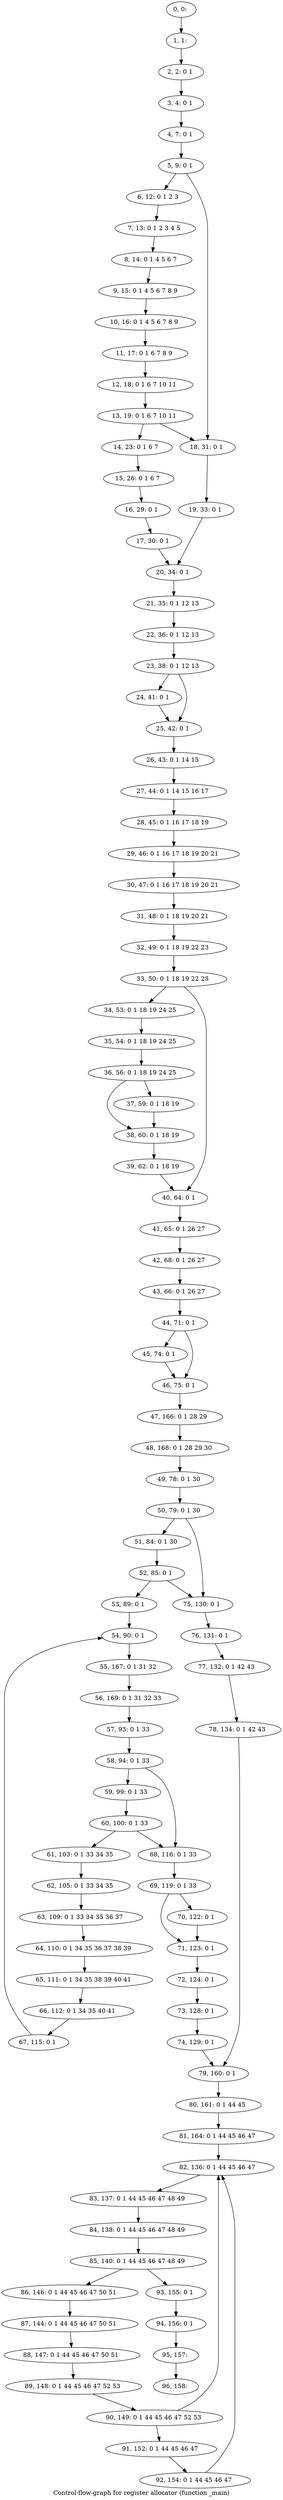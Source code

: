 digraph G {
graph [label="Control-flow-graph for register allocator (function _main)"]
0[label="0, 0: "];
1[label="1, 1: "];
2[label="2, 2: 0 1 "];
3[label="3, 4: 0 1 "];
4[label="4, 7: 0 1 "];
5[label="5, 9: 0 1 "];
6[label="6, 12: 0 1 2 3 "];
7[label="7, 13: 0 1 2 3 4 5 "];
8[label="8, 14: 0 1 4 5 6 7 "];
9[label="9, 15: 0 1 4 5 6 7 8 9 "];
10[label="10, 16: 0 1 4 5 6 7 8 9 "];
11[label="11, 17: 0 1 6 7 8 9 "];
12[label="12, 18: 0 1 6 7 10 11 "];
13[label="13, 19: 0 1 6 7 10 11 "];
14[label="14, 23: 0 1 6 7 "];
15[label="15, 26: 0 1 6 7 "];
16[label="16, 29: 0 1 "];
17[label="17, 30: 0 1 "];
18[label="18, 31: 0 1 "];
19[label="19, 33: 0 1 "];
20[label="20, 34: 0 1 "];
21[label="21, 35: 0 1 12 13 "];
22[label="22, 36: 0 1 12 13 "];
23[label="23, 38: 0 1 12 13 "];
24[label="24, 41: 0 1 "];
25[label="25, 42: 0 1 "];
26[label="26, 43: 0 1 14 15 "];
27[label="27, 44: 0 1 14 15 16 17 "];
28[label="28, 45: 0 1 16 17 18 19 "];
29[label="29, 46: 0 1 16 17 18 19 20 21 "];
30[label="30, 47: 0 1 16 17 18 19 20 21 "];
31[label="31, 48: 0 1 18 19 20 21 "];
32[label="32, 49: 0 1 18 19 22 23 "];
33[label="33, 50: 0 1 18 19 22 23 "];
34[label="34, 53: 0 1 18 19 24 25 "];
35[label="35, 54: 0 1 18 19 24 25 "];
36[label="36, 56: 0 1 18 19 24 25 "];
37[label="37, 59: 0 1 18 19 "];
38[label="38, 60: 0 1 18 19 "];
39[label="39, 62: 0 1 18 19 "];
40[label="40, 64: 0 1 "];
41[label="41, 65: 0 1 26 27 "];
42[label="42, 68: 0 1 26 27 "];
43[label="43, 66: 0 1 26 27 "];
44[label="44, 71: 0 1 "];
45[label="45, 74: 0 1 "];
46[label="46, 75: 0 1 "];
47[label="47, 166: 0 1 28 29 "];
48[label="48, 168: 0 1 28 29 30 "];
49[label="49, 78: 0 1 30 "];
50[label="50, 79: 0 1 30 "];
51[label="51, 84: 0 1 30 "];
52[label="52, 85: 0 1 "];
53[label="53, 89: 0 1 "];
54[label="54, 90: 0 1 "];
55[label="55, 167: 0 1 31 32 "];
56[label="56, 169: 0 1 31 32 33 "];
57[label="57, 93: 0 1 33 "];
58[label="58, 94: 0 1 33 "];
59[label="59, 99: 0 1 33 "];
60[label="60, 100: 0 1 33 "];
61[label="61, 103: 0 1 33 34 35 "];
62[label="62, 105: 0 1 33 34 35 "];
63[label="63, 109: 0 1 33 34 35 36 37 "];
64[label="64, 110: 0 1 34 35 36 37 38 39 "];
65[label="65, 111: 0 1 34 35 38 39 40 41 "];
66[label="66, 112: 0 1 34 35 40 41 "];
67[label="67, 115: 0 1 "];
68[label="68, 116: 0 1 33 "];
69[label="69, 119: 0 1 33 "];
70[label="70, 122: 0 1 "];
71[label="71, 123: 0 1 "];
72[label="72, 124: 0 1 "];
73[label="73, 128: 0 1 "];
74[label="74, 129: 0 1 "];
75[label="75, 130: 0 1 "];
76[label="76, 131: 0 1 "];
77[label="77, 132: 0 1 42 43 "];
78[label="78, 134: 0 1 42 43 "];
79[label="79, 160: 0 1 "];
80[label="80, 161: 0 1 44 45 "];
81[label="81, 164: 0 1 44 45 46 47 "];
82[label="82, 136: 0 1 44 45 46 47 "];
83[label="83, 137: 0 1 44 45 46 47 48 49 "];
84[label="84, 138: 0 1 44 45 46 47 48 49 "];
85[label="85, 140: 0 1 44 45 46 47 48 49 "];
86[label="86, 146: 0 1 44 45 46 47 50 51 "];
87[label="87, 144: 0 1 44 45 46 47 50 51 "];
88[label="88, 147: 0 1 44 45 46 47 50 51 "];
89[label="89, 148: 0 1 44 45 46 47 52 53 "];
90[label="90, 149: 0 1 44 45 46 47 52 53 "];
91[label="91, 152: 0 1 44 45 46 47 "];
92[label="92, 154: 0 1 44 45 46 47 "];
93[label="93, 155: 0 1 "];
94[label="94, 156: 0 1 "];
95[label="95, 157: "];
96[label="96, 158: "];
0->1 ;
1->2 ;
2->3 ;
3->4 ;
4->5 ;
5->6 ;
5->18 ;
6->7 ;
7->8 ;
8->9 ;
9->10 ;
10->11 ;
11->12 ;
12->13 ;
13->14 ;
13->18 ;
14->15 ;
15->16 ;
16->17 ;
17->20 ;
18->19 ;
19->20 ;
20->21 ;
21->22 ;
22->23 ;
23->24 ;
23->25 ;
24->25 ;
25->26 ;
26->27 ;
27->28 ;
28->29 ;
29->30 ;
30->31 ;
31->32 ;
32->33 ;
33->34 ;
33->40 ;
34->35 ;
35->36 ;
36->37 ;
36->38 ;
37->38 ;
38->39 ;
39->40 ;
40->41 ;
41->42 ;
42->43 ;
43->44 ;
44->45 ;
44->46 ;
45->46 ;
46->47 ;
47->48 ;
48->49 ;
49->50 ;
50->51 ;
50->75 ;
51->52 ;
52->53 ;
52->75 ;
53->54 ;
54->55 ;
55->56 ;
56->57 ;
57->58 ;
58->59 ;
58->68 ;
59->60 ;
60->61 ;
60->68 ;
61->62 ;
62->63 ;
63->64 ;
64->65 ;
65->66 ;
66->67 ;
67->54 ;
68->69 ;
69->70 ;
69->71 ;
70->71 ;
71->72 ;
72->73 ;
73->74 ;
74->79 ;
75->76 ;
76->77 ;
77->78 ;
78->79 ;
79->80 ;
80->81 ;
81->82 ;
82->83 ;
83->84 ;
84->85 ;
85->86 ;
85->93 ;
86->87 ;
87->88 ;
88->89 ;
89->90 ;
90->91 ;
90->82 ;
91->92 ;
92->82 ;
93->94 ;
94->95 ;
95->96 ;
}
